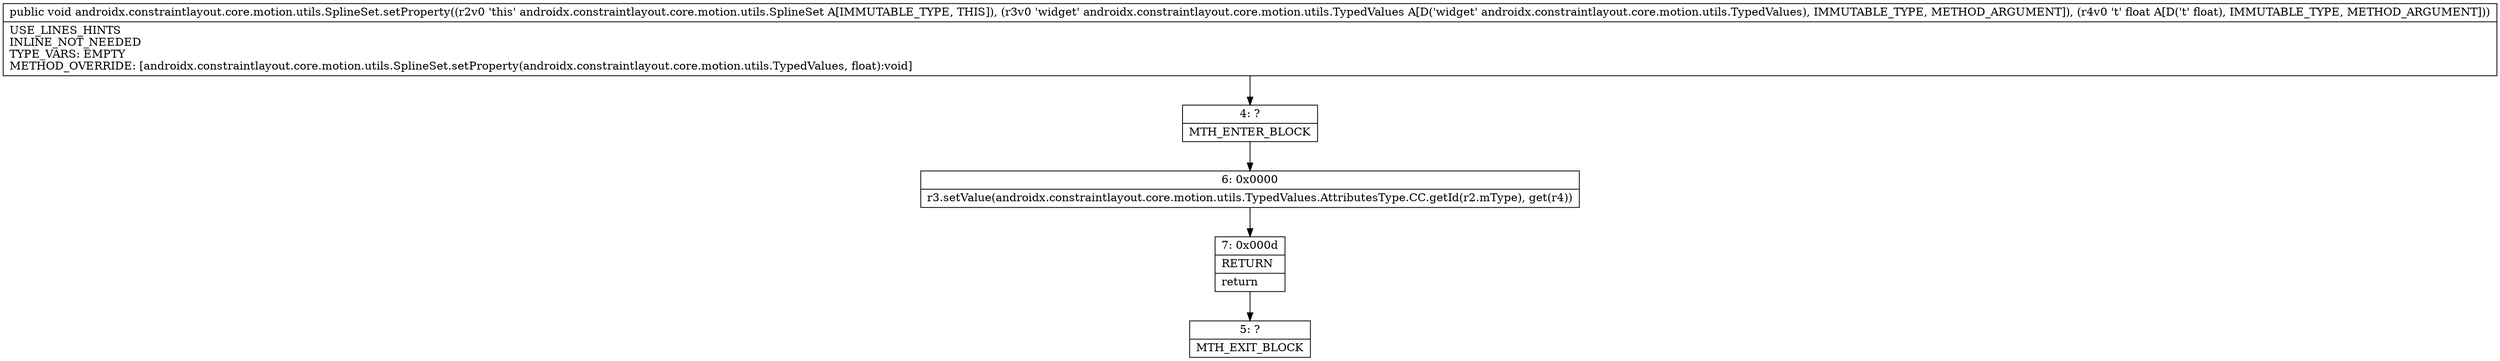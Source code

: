digraph "CFG forandroidx.constraintlayout.core.motion.utils.SplineSet.setProperty(Landroidx\/constraintlayout\/core\/motion\/utils\/TypedValues;F)V" {
Node_4 [shape=record,label="{4\:\ ?|MTH_ENTER_BLOCK\l}"];
Node_6 [shape=record,label="{6\:\ 0x0000|r3.setValue(androidx.constraintlayout.core.motion.utils.TypedValues.AttributesType.CC.getId(r2.mType), get(r4))\l}"];
Node_7 [shape=record,label="{7\:\ 0x000d|RETURN\l|return\l}"];
Node_5 [shape=record,label="{5\:\ ?|MTH_EXIT_BLOCK\l}"];
MethodNode[shape=record,label="{public void androidx.constraintlayout.core.motion.utils.SplineSet.setProperty((r2v0 'this' androidx.constraintlayout.core.motion.utils.SplineSet A[IMMUTABLE_TYPE, THIS]), (r3v0 'widget' androidx.constraintlayout.core.motion.utils.TypedValues A[D('widget' androidx.constraintlayout.core.motion.utils.TypedValues), IMMUTABLE_TYPE, METHOD_ARGUMENT]), (r4v0 't' float A[D('t' float), IMMUTABLE_TYPE, METHOD_ARGUMENT]))  | USE_LINES_HINTS\lINLINE_NOT_NEEDED\lTYPE_VARS: EMPTY\lMETHOD_OVERRIDE: [androidx.constraintlayout.core.motion.utils.SplineSet.setProperty(androidx.constraintlayout.core.motion.utils.TypedValues, float):void]\l}"];
MethodNode -> Node_4;Node_4 -> Node_6;
Node_6 -> Node_7;
Node_7 -> Node_5;
}

